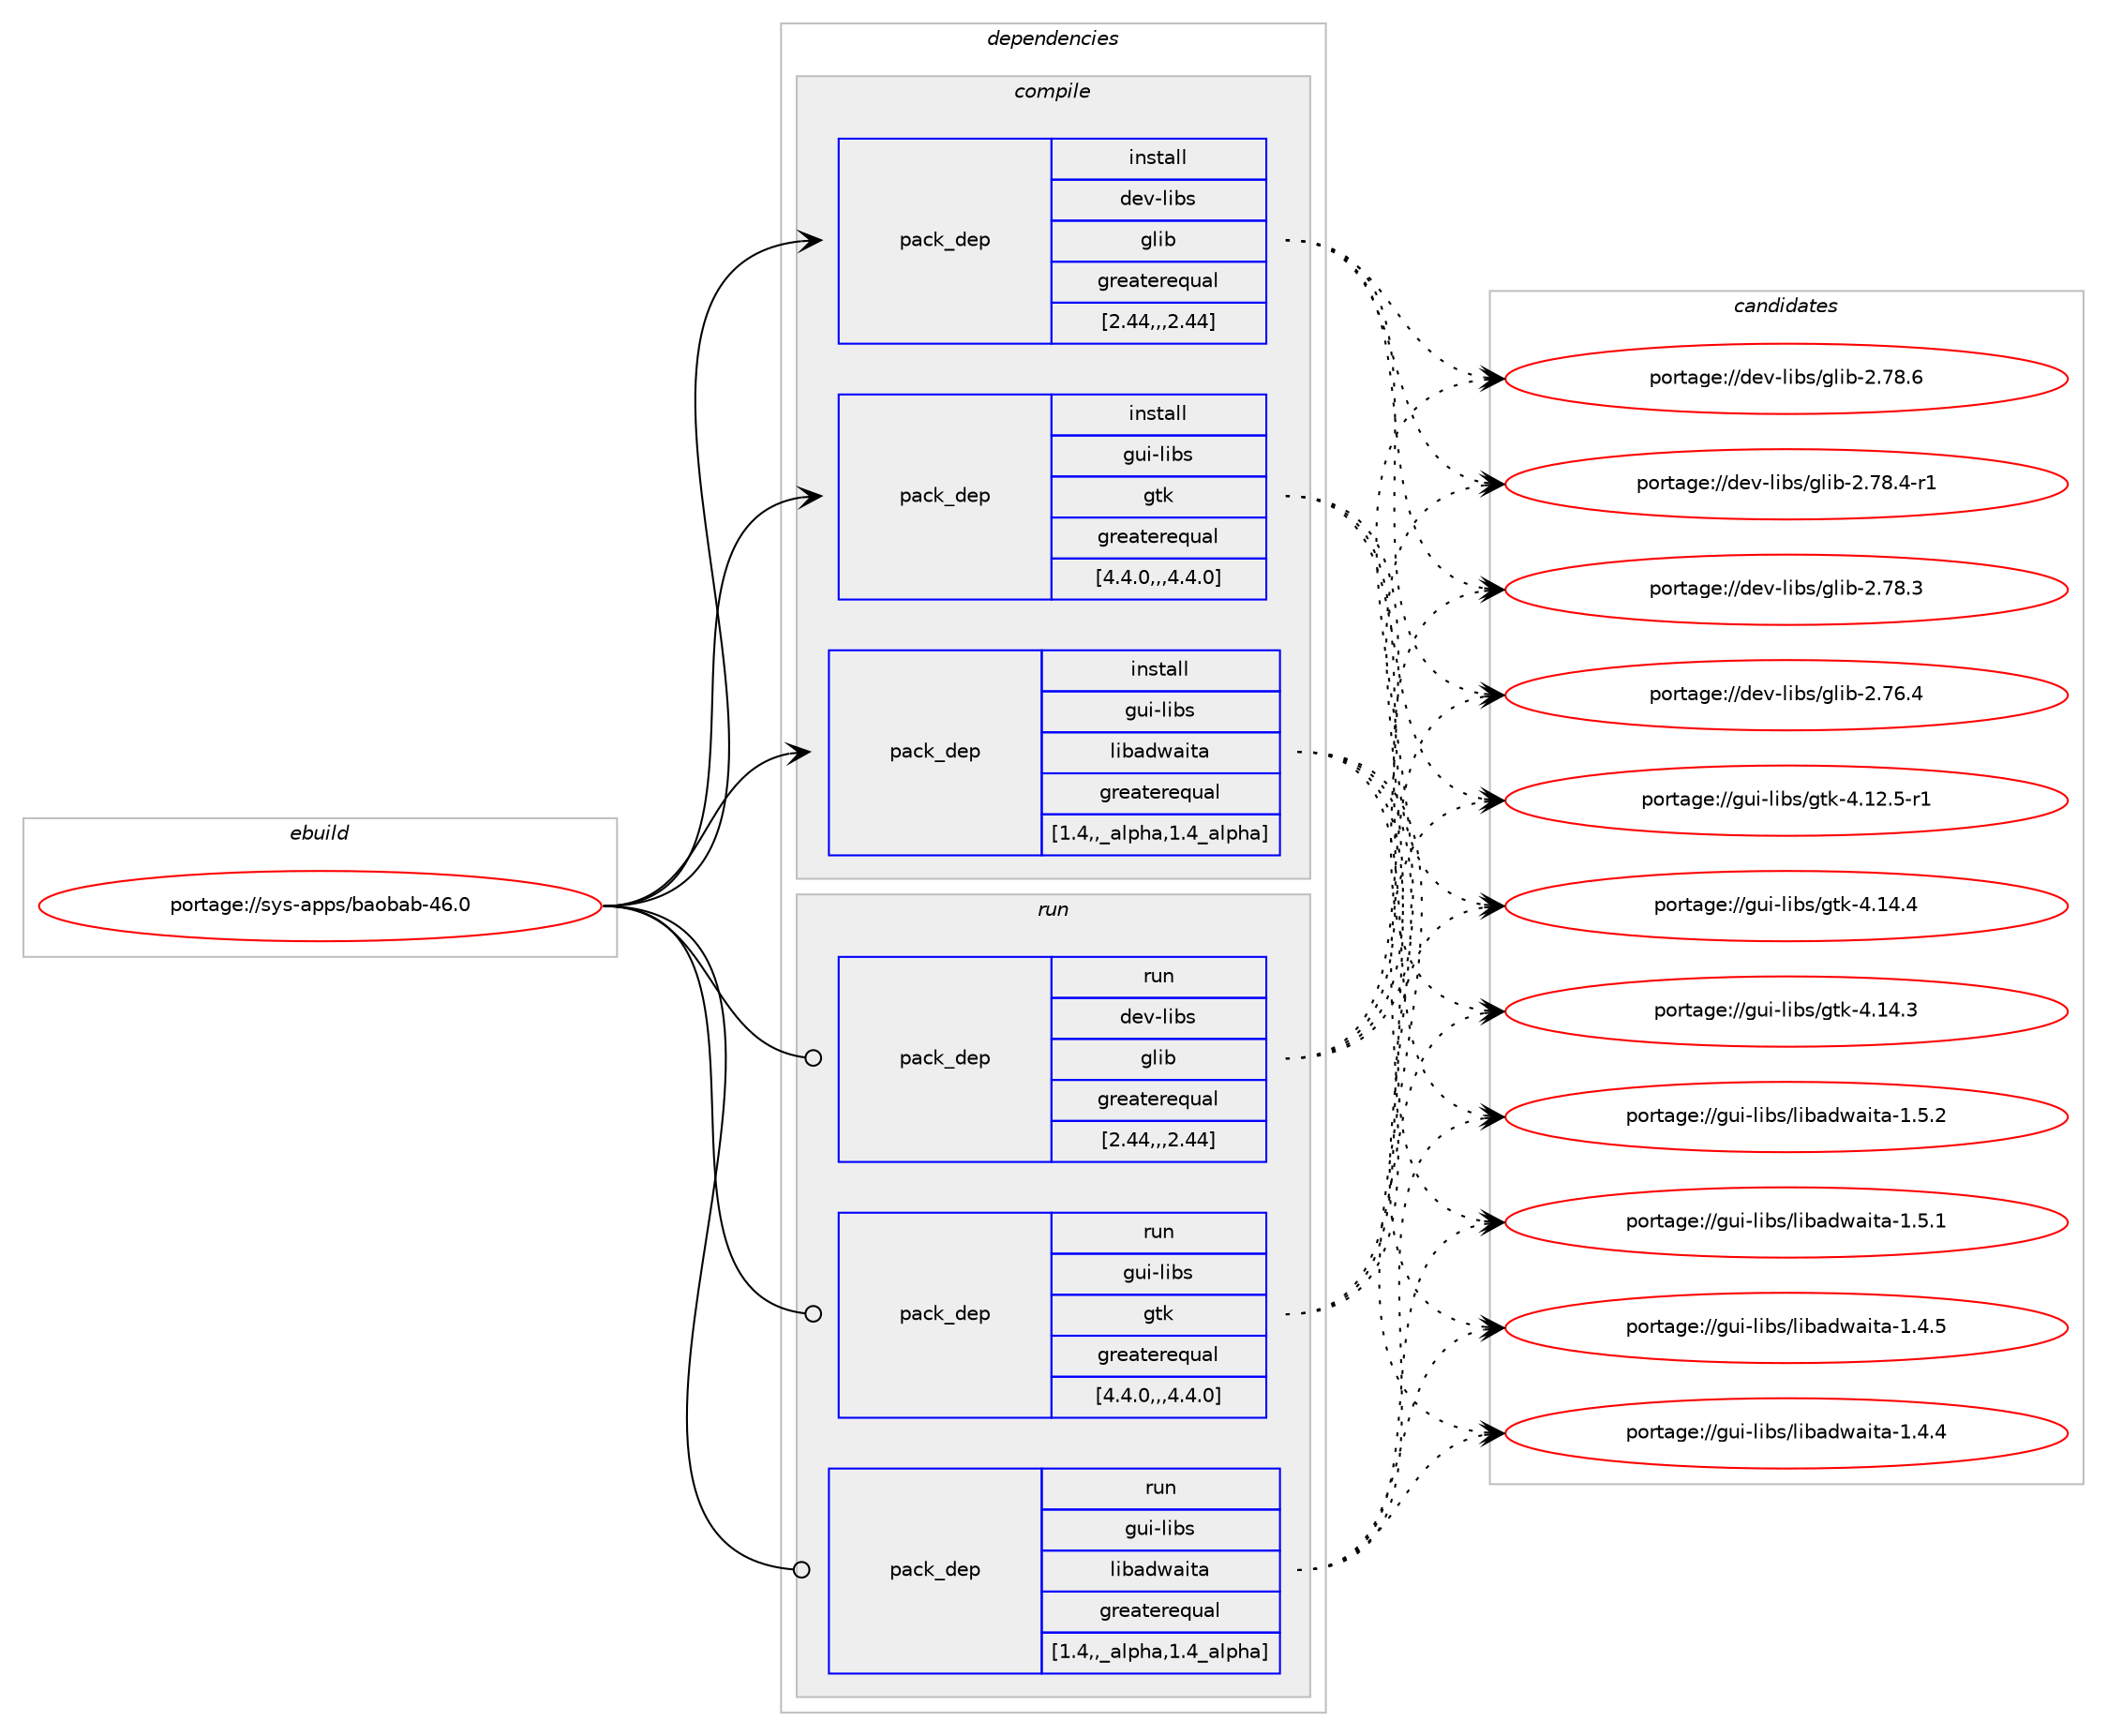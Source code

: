 digraph prolog {

# *************
# Graph options
# *************

newrank=true;
concentrate=true;
compound=true;
graph [rankdir=LR,fontname=Helvetica,fontsize=10,ranksep=1.5];#, ranksep=2.5, nodesep=0.2];
edge  [arrowhead=vee];
node  [fontname=Helvetica,fontsize=10];

# **********
# The ebuild
# **********

subgraph cluster_leftcol {
color=gray;
label=<<i>ebuild</i>>;
id [label="portage://sys-apps/baobab-46.0", color=red, width=4, href="../sys-apps/baobab-46.0.svg"];
}

# ****************
# The dependencies
# ****************

subgraph cluster_midcol {
color=gray;
label=<<i>dependencies</i>>;
subgraph cluster_compile {
fillcolor="#eeeeee";
style=filled;
label=<<i>compile</i>>;
subgraph pack305114 {
dependency418389 [label=<<TABLE BORDER="0" CELLBORDER="1" CELLSPACING="0" CELLPADDING="4" WIDTH="220"><TR><TD ROWSPAN="6" CELLPADDING="30">pack_dep</TD></TR><TR><TD WIDTH="110">install</TD></TR><TR><TD>dev-libs</TD></TR><TR><TD>glib</TD></TR><TR><TD>greaterequal</TD></TR><TR><TD>[2.44,,,2.44]</TD></TR></TABLE>>, shape=none, color=blue];
}
id:e -> dependency418389:w [weight=20,style="solid",arrowhead="vee"];
subgraph pack305115 {
dependency418390 [label=<<TABLE BORDER="0" CELLBORDER="1" CELLSPACING="0" CELLPADDING="4" WIDTH="220"><TR><TD ROWSPAN="6" CELLPADDING="30">pack_dep</TD></TR><TR><TD WIDTH="110">install</TD></TR><TR><TD>gui-libs</TD></TR><TR><TD>gtk</TD></TR><TR><TD>greaterequal</TD></TR><TR><TD>[4.4.0,,,4.4.0]</TD></TR></TABLE>>, shape=none, color=blue];
}
id:e -> dependency418390:w [weight=20,style="solid",arrowhead="vee"];
subgraph pack305116 {
dependency418391 [label=<<TABLE BORDER="0" CELLBORDER="1" CELLSPACING="0" CELLPADDING="4" WIDTH="220"><TR><TD ROWSPAN="6" CELLPADDING="30">pack_dep</TD></TR><TR><TD WIDTH="110">install</TD></TR><TR><TD>gui-libs</TD></TR><TR><TD>libadwaita</TD></TR><TR><TD>greaterequal</TD></TR><TR><TD>[1.4,,_alpha,1.4_alpha]</TD></TR></TABLE>>, shape=none, color=blue];
}
id:e -> dependency418391:w [weight=20,style="solid",arrowhead="vee"];
}
subgraph cluster_compileandrun {
fillcolor="#eeeeee";
style=filled;
label=<<i>compile and run</i>>;
}
subgraph cluster_run {
fillcolor="#eeeeee";
style=filled;
label=<<i>run</i>>;
subgraph pack305117 {
dependency418392 [label=<<TABLE BORDER="0" CELLBORDER="1" CELLSPACING="0" CELLPADDING="4" WIDTH="220"><TR><TD ROWSPAN="6" CELLPADDING="30">pack_dep</TD></TR><TR><TD WIDTH="110">run</TD></TR><TR><TD>dev-libs</TD></TR><TR><TD>glib</TD></TR><TR><TD>greaterequal</TD></TR><TR><TD>[2.44,,,2.44]</TD></TR></TABLE>>, shape=none, color=blue];
}
id:e -> dependency418392:w [weight=20,style="solid",arrowhead="odot"];
subgraph pack305118 {
dependency418393 [label=<<TABLE BORDER="0" CELLBORDER="1" CELLSPACING="0" CELLPADDING="4" WIDTH="220"><TR><TD ROWSPAN="6" CELLPADDING="30">pack_dep</TD></TR><TR><TD WIDTH="110">run</TD></TR><TR><TD>gui-libs</TD></TR><TR><TD>gtk</TD></TR><TR><TD>greaterequal</TD></TR><TR><TD>[4.4.0,,,4.4.0]</TD></TR></TABLE>>, shape=none, color=blue];
}
id:e -> dependency418393:w [weight=20,style="solid",arrowhead="odot"];
subgraph pack305119 {
dependency418394 [label=<<TABLE BORDER="0" CELLBORDER="1" CELLSPACING="0" CELLPADDING="4" WIDTH="220"><TR><TD ROWSPAN="6" CELLPADDING="30">pack_dep</TD></TR><TR><TD WIDTH="110">run</TD></TR><TR><TD>gui-libs</TD></TR><TR><TD>libadwaita</TD></TR><TR><TD>greaterequal</TD></TR><TR><TD>[1.4,,_alpha,1.4_alpha]</TD></TR></TABLE>>, shape=none, color=blue];
}
id:e -> dependency418394:w [weight=20,style="solid",arrowhead="odot"];
}
}

# **************
# The candidates
# **************

subgraph cluster_choices {
rank=same;
color=gray;
label=<<i>candidates</i>>;

subgraph choice305114 {
color=black;
nodesep=1;
choice1001011184510810598115471031081059845504655564654 [label="portage://dev-libs/glib-2.78.6", color=red, width=4,href="../dev-libs/glib-2.78.6.svg"];
choice10010111845108105981154710310810598455046555646524511449 [label="portage://dev-libs/glib-2.78.4-r1", color=red, width=4,href="../dev-libs/glib-2.78.4-r1.svg"];
choice1001011184510810598115471031081059845504655564651 [label="portage://dev-libs/glib-2.78.3", color=red, width=4,href="../dev-libs/glib-2.78.3.svg"];
choice1001011184510810598115471031081059845504655544652 [label="portage://dev-libs/glib-2.76.4", color=red, width=4,href="../dev-libs/glib-2.76.4.svg"];
dependency418389:e -> choice1001011184510810598115471031081059845504655564654:w [style=dotted,weight="100"];
dependency418389:e -> choice10010111845108105981154710310810598455046555646524511449:w [style=dotted,weight="100"];
dependency418389:e -> choice1001011184510810598115471031081059845504655564651:w [style=dotted,weight="100"];
dependency418389:e -> choice1001011184510810598115471031081059845504655544652:w [style=dotted,weight="100"];
}
subgraph choice305115 {
color=black;
nodesep=1;
choice10311710545108105981154710311610745524649524652 [label="portage://gui-libs/gtk-4.14.4", color=red, width=4,href="../gui-libs/gtk-4.14.4.svg"];
choice10311710545108105981154710311610745524649524651 [label="portage://gui-libs/gtk-4.14.3", color=red, width=4,href="../gui-libs/gtk-4.14.3.svg"];
choice103117105451081059811547103116107455246495046534511449 [label="portage://gui-libs/gtk-4.12.5-r1", color=red, width=4,href="../gui-libs/gtk-4.12.5-r1.svg"];
dependency418390:e -> choice10311710545108105981154710311610745524649524652:w [style=dotted,weight="100"];
dependency418390:e -> choice10311710545108105981154710311610745524649524651:w [style=dotted,weight="100"];
dependency418390:e -> choice103117105451081059811547103116107455246495046534511449:w [style=dotted,weight="100"];
}
subgraph choice305116 {
color=black;
nodesep=1;
choice10311710545108105981154710810598971001199710511697454946534650 [label="portage://gui-libs/libadwaita-1.5.2", color=red, width=4,href="../gui-libs/libadwaita-1.5.2.svg"];
choice10311710545108105981154710810598971001199710511697454946534649 [label="portage://gui-libs/libadwaita-1.5.1", color=red, width=4,href="../gui-libs/libadwaita-1.5.1.svg"];
choice10311710545108105981154710810598971001199710511697454946524653 [label="portage://gui-libs/libadwaita-1.4.5", color=red, width=4,href="../gui-libs/libadwaita-1.4.5.svg"];
choice10311710545108105981154710810598971001199710511697454946524652 [label="portage://gui-libs/libadwaita-1.4.4", color=red, width=4,href="../gui-libs/libadwaita-1.4.4.svg"];
dependency418391:e -> choice10311710545108105981154710810598971001199710511697454946534650:w [style=dotted,weight="100"];
dependency418391:e -> choice10311710545108105981154710810598971001199710511697454946534649:w [style=dotted,weight="100"];
dependency418391:e -> choice10311710545108105981154710810598971001199710511697454946524653:w [style=dotted,weight="100"];
dependency418391:e -> choice10311710545108105981154710810598971001199710511697454946524652:w [style=dotted,weight="100"];
}
subgraph choice305117 {
color=black;
nodesep=1;
choice1001011184510810598115471031081059845504655564654 [label="portage://dev-libs/glib-2.78.6", color=red, width=4,href="../dev-libs/glib-2.78.6.svg"];
choice10010111845108105981154710310810598455046555646524511449 [label="portage://dev-libs/glib-2.78.4-r1", color=red, width=4,href="../dev-libs/glib-2.78.4-r1.svg"];
choice1001011184510810598115471031081059845504655564651 [label="portage://dev-libs/glib-2.78.3", color=red, width=4,href="../dev-libs/glib-2.78.3.svg"];
choice1001011184510810598115471031081059845504655544652 [label="portage://dev-libs/glib-2.76.4", color=red, width=4,href="../dev-libs/glib-2.76.4.svg"];
dependency418392:e -> choice1001011184510810598115471031081059845504655564654:w [style=dotted,weight="100"];
dependency418392:e -> choice10010111845108105981154710310810598455046555646524511449:w [style=dotted,weight="100"];
dependency418392:e -> choice1001011184510810598115471031081059845504655564651:w [style=dotted,weight="100"];
dependency418392:e -> choice1001011184510810598115471031081059845504655544652:w [style=dotted,weight="100"];
}
subgraph choice305118 {
color=black;
nodesep=1;
choice10311710545108105981154710311610745524649524652 [label="portage://gui-libs/gtk-4.14.4", color=red, width=4,href="../gui-libs/gtk-4.14.4.svg"];
choice10311710545108105981154710311610745524649524651 [label="portage://gui-libs/gtk-4.14.3", color=red, width=4,href="../gui-libs/gtk-4.14.3.svg"];
choice103117105451081059811547103116107455246495046534511449 [label="portage://gui-libs/gtk-4.12.5-r1", color=red, width=4,href="../gui-libs/gtk-4.12.5-r1.svg"];
dependency418393:e -> choice10311710545108105981154710311610745524649524652:w [style=dotted,weight="100"];
dependency418393:e -> choice10311710545108105981154710311610745524649524651:w [style=dotted,weight="100"];
dependency418393:e -> choice103117105451081059811547103116107455246495046534511449:w [style=dotted,weight="100"];
}
subgraph choice305119 {
color=black;
nodesep=1;
choice10311710545108105981154710810598971001199710511697454946534650 [label="portage://gui-libs/libadwaita-1.5.2", color=red, width=4,href="../gui-libs/libadwaita-1.5.2.svg"];
choice10311710545108105981154710810598971001199710511697454946534649 [label="portage://gui-libs/libadwaita-1.5.1", color=red, width=4,href="../gui-libs/libadwaita-1.5.1.svg"];
choice10311710545108105981154710810598971001199710511697454946524653 [label="portage://gui-libs/libadwaita-1.4.5", color=red, width=4,href="../gui-libs/libadwaita-1.4.5.svg"];
choice10311710545108105981154710810598971001199710511697454946524652 [label="portage://gui-libs/libadwaita-1.4.4", color=red, width=4,href="../gui-libs/libadwaita-1.4.4.svg"];
dependency418394:e -> choice10311710545108105981154710810598971001199710511697454946534650:w [style=dotted,weight="100"];
dependency418394:e -> choice10311710545108105981154710810598971001199710511697454946534649:w [style=dotted,weight="100"];
dependency418394:e -> choice10311710545108105981154710810598971001199710511697454946524653:w [style=dotted,weight="100"];
dependency418394:e -> choice10311710545108105981154710810598971001199710511697454946524652:w [style=dotted,weight="100"];
}
}

}
